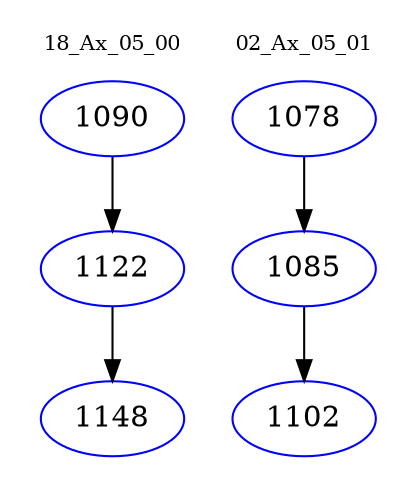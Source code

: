 digraph{
subgraph cluster_0 {
color = white
label = "18_Ax_05_00";
fontsize=10;
T0_1090 [label="1090", color="blue"]
T0_1090 -> T0_1122 [color="black"]
T0_1122 [label="1122", color="blue"]
T0_1122 -> T0_1148 [color="black"]
T0_1148 [label="1148", color="blue"]
}
subgraph cluster_1 {
color = white
label = "02_Ax_05_01";
fontsize=10;
T1_1078 [label="1078", color="blue"]
T1_1078 -> T1_1085 [color="black"]
T1_1085 [label="1085", color="blue"]
T1_1085 -> T1_1102 [color="black"]
T1_1102 [label="1102", color="blue"]
}
}
